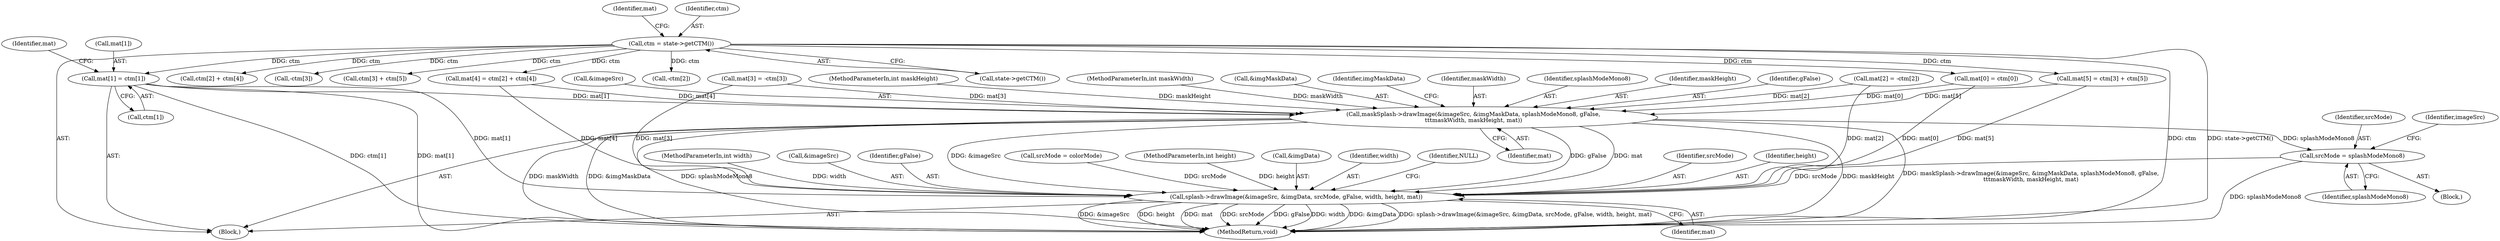 digraph "0_poppler_7b2d314a61fd0e12f47c62996cb49ec0d1ba747a_12@array" {
"1000136" [label="(Call,mat[1] = ctm[1])"];
"1000126" [label="(Call,ctm = state->getCTM())"];
"1000274" [label="(Call,maskSplash->drawImage(&imageSrc, &imgMaskData, splashModeMono8, gFalse,\n\t\t\tmaskWidth, maskHeight, mat))"];
"1000634" [label="(Call,srcMode = splashModeMono8)"];
"1000642" [label="(Call,splash->drawImage(&imageSrc, &imgData, srcMode, gFalse, width, height, mat))"];
"1000128" [label="(Call,state->getCTM())"];
"1000282" [label="(Identifier,maskHeight)"];
"1000274" [label="(Call,maskSplash->drawImage(&imageSrc, &imgMaskData, splashModeMono8, gFalse,\n\t\t\tmaskWidth, maskHeight, mat))"];
"1000280" [label="(Identifier,gFalse)"];
"1000647" [label="(Identifier,srcMode)"];
"1000650" [label="(Identifier,height)"];
"1000275" [label="(Call,&imageSrc)"];
"1000163" [label="(Call,ctm[2] + ctm[4])"];
"1000633" [label="(Block,)"];
"1000109" [label="(MethodParameterIn,int maskHeight)"];
"1000155" [label="(Call,-ctm[3])"];
"1000651" [label="(Identifier,mat)"];
"1000174" [label="(Call,ctm[3] + ctm[5])"];
"1000170" [label="(Call,mat[5] = ctm[3] + ctm[5])"];
"1000108" [label="(MethodParameterIn,int maskWidth)"];
"1000159" [label="(Call,mat[4] = ctm[2] + ctm[4])"];
"1000277" [label="(Call,&imgMaskData)"];
"1000140" [label="(Call,ctm[1])"];
"1000145" [label="(Identifier,mat)"];
"1000636" [label="(Identifier,splashModeMono8)"];
"1000642" [label="(Call,splash->drawImage(&imageSrc, &imgData, srcMode, gFalse, width, height, mat))"];
"1000151" [label="(Call,mat[3] = -ctm[3])"];
"1000285" [label="(Identifier,imgMaskData)"];
"1000131" [label="(Identifier,mat)"];
"1000281" [label="(Identifier,maskWidth)"];
"1000635" [label="(Identifier,srcMode)"];
"1000104" [label="(MethodParameterIn,int width)"];
"1000143" [label="(Call,mat[2] = -ctm[2])"];
"1000137" [label="(Call,mat[1])"];
"1000127" [label="(Identifier,ctm)"];
"1000634" [label="(Call,srcMode = splashModeMono8)"];
"1000643" [label="(Call,&imageSrc)"];
"1000648" [label="(Identifier,gFalse)"];
"1000644" [label="(Identifier,imageSrc)"];
"1000639" [label="(Call,srcMode = colorMode)"];
"1000105" [label="(MethodParameterIn,int height)"];
"1000283" [label="(Identifier,mat)"];
"1000645" [label="(Call,&imgData)"];
"1000649" [label="(Identifier,width)"];
"1000653" [label="(Identifier,NULL)"];
"1000662" [label="(MethodReturn,void)"];
"1000136" [label="(Call,mat[1] = ctm[1])"];
"1000147" [label="(Call,-ctm[2])"];
"1000126" [label="(Call,ctm = state->getCTM())"];
"1000129" [label="(Call,mat[0] = ctm[0])"];
"1000279" [label="(Identifier,splashModeMono8)"];
"1000111" [label="(Block,)"];
"1000136" -> "1000111"  [label="AST: "];
"1000136" -> "1000140"  [label="CFG: "];
"1000137" -> "1000136"  [label="AST: "];
"1000140" -> "1000136"  [label="AST: "];
"1000145" -> "1000136"  [label="CFG: "];
"1000136" -> "1000662"  [label="DDG: ctm[1]"];
"1000136" -> "1000662"  [label="DDG: mat[1]"];
"1000126" -> "1000136"  [label="DDG: ctm"];
"1000136" -> "1000274"  [label="DDG: mat[1]"];
"1000136" -> "1000642"  [label="DDG: mat[1]"];
"1000126" -> "1000111"  [label="AST: "];
"1000126" -> "1000128"  [label="CFG: "];
"1000127" -> "1000126"  [label="AST: "];
"1000128" -> "1000126"  [label="AST: "];
"1000131" -> "1000126"  [label="CFG: "];
"1000126" -> "1000662"  [label="DDG: ctm"];
"1000126" -> "1000662"  [label="DDG: state->getCTM()"];
"1000126" -> "1000129"  [label="DDG: ctm"];
"1000126" -> "1000147"  [label="DDG: ctm"];
"1000126" -> "1000155"  [label="DDG: ctm"];
"1000126" -> "1000159"  [label="DDG: ctm"];
"1000126" -> "1000163"  [label="DDG: ctm"];
"1000126" -> "1000170"  [label="DDG: ctm"];
"1000126" -> "1000174"  [label="DDG: ctm"];
"1000274" -> "1000111"  [label="AST: "];
"1000274" -> "1000283"  [label="CFG: "];
"1000275" -> "1000274"  [label="AST: "];
"1000277" -> "1000274"  [label="AST: "];
"1000279" -> "1000274"  [label="AST: "];
"1000280" -> "1000274"  [label="AST: "];
"1000281" -> "1000274"  [label="AST: "];
"1000282" -> "1000274"  [label="AST: "];
"1000283" -> "1000274"  [label="AST: "];
"1000285" -> "1000274"  [label="CFG: "];
"1000274" -> "1000662"  [label="DDG: maskHeight"];
"1000274" -> "1000662"  [label="DDG: maskSplash->drawImage(&imageSrc, &imgMaskData, splashModeMono8, gFalse,\n\t\t\tmaskWidth, maskHeight, mat)"];
"1000274" -> "1000662"  [label="DDG: maskWidth"];
"1000274" -> "1000662"  [label="DDG: &imgMaskData"];
"1000274" -> "1000662"  [label="DDG: splashModeMono8"];
"1000108" -> "1000274"  [label="DDG: maskWidth"];
"1000109" -> "1000274"  [label="DDG: maskHeight"];
"1000129" -> "1000274"  [label="DDG: mat[0]"];
"1000159" -> "1000274"  [label="DDG: mat[4]"];
"1000151" -> "1000274"  [label="DDG: mat[3]"];
"1000143" -> "1000274"  [label="DDG: mat[2]"];
"1000170" -> "1000274"  [label="DDG: mat[5]"];
"1000274" -> "1000634"  [label="DDG: splashModeMono8"];
"1000274" -> "1000642"  [label="DDG: &imageSrc"];
"1000274" -> "1000642"  [label="DDG: gFalse"];
"1000274" -> "1000642"  [label="DDG: mat"];
"1000634" -> "1000633"  [label="AST: "];
"1000634" -> "1000636"  [label="CFG: "];
"1000635" -> "1000634"  [label="AST: "];
"1000636" -> "1000634"  [label="AST: "];
"1000644" -> "1000634"  [label="CFG: "];
"1000634" -> "1000662"  [label="DDG: splashModeMono8"];
"1000634" -> "1000642"  [label="DDG: srcMode"];
"1000642" -> "1000111"  [label="AST: "];
"1000642" -> "1000651"  [label="CFG: "];
"1000643" -> "1000642"  [label="AST: "];
"1000645" -> "1000642"  [label="AST: "];
"1000647" -> "1000642"  [label="AST: "];
"1000648" -> "1000642"  [label="AST: "];
"1000649" -> "1000642"  [label="AST: "];
"1000650" -> "1000642"  [label="AST: "];
"1000651" -> "1000642"  [label="AST: "];
"1000653" -> "1000642"  [label="CFG: "];
"1000642" -> "1000662"  [label="DDG: &imageSrc"];
"1000642" -> "1000662"  [label="DDG: height"];
"1000642" -> "1000662"  [label="DDG: mat"];
"1000642" -> "1000662"  [label="DDG: srcMode"];
"1000642" -> "1000662"  [label="DDG: gFalse"];
"1000642" -> "1000662"  [label="DDG: width"];
"1000642" -> "1000662"  [label="DDG: &imgData"];
"1000642" -> "1000662"  [label="DDG: splash->drawImage(&imageSrc, &imgData, srcMode, gFalse, width, height, mat)"];
"1000639" -> "1000642"  [label="DDG: srcMode"];
"1000104" -> "1000642"  [label="DDG: width"];
"1000105" -> "1000642"  [label="DDG: height"];
"1000129" -> "1000642"  [label="DDG: mat[0]"];
"1000159" -> "1000642"  [label="DDG: mat[4]"];
"1000151" -> "1000642"  [label="DDG: mat[3]"];
"1000143" -> "1000642"  [label="DDG: mat[2]"];
"1000170" -> "1000642"  [label="DDG: mat[5]"];
}
